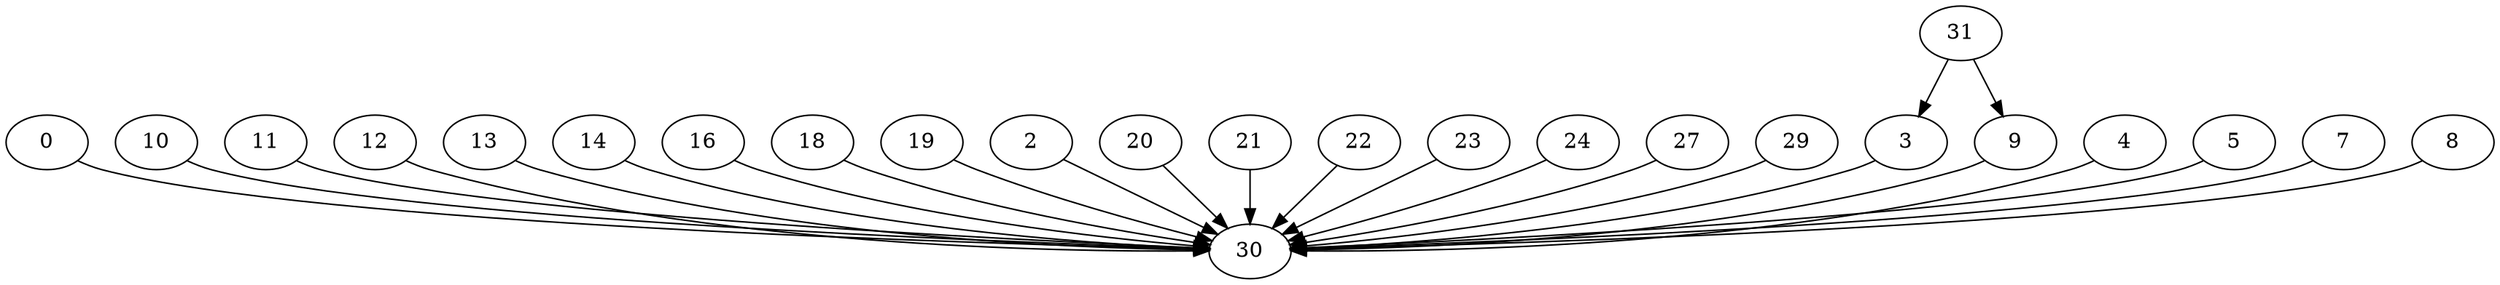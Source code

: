 digraph  {
	
	n14[label="0"];
	n7[label="10"];
	n15[label="11"];
	n10[label="12"];
	n8[label="13"];
	n6[label="14"];
	n25[label="16"];
	n1[label="18"];
	n22[label="19"];
	n20[label="2"];
	n11[label="20"];
	n17[label="21"];
	n23[label="22"];
	n24[label="23"];
	n16[label="24"];
	n13[label="27"];
	n21[label="29"];
	n19[label="3"];
	n2[label="30"];
	n18[label="31"];
	n4[label="4"];
	n3[label="5"];
	n9[label="7"];
	n5[label="8"];
	n12[label="9"];
	n14->n2[penwidth="1"];
	n7->n2[penwidth="1"];
	n15->n2[penwidth="1"];
	n10->n2[penwidth="1"];
	n8->n2[penwidth="1"];
	n6->n2[penwidth="1"];
	n25->n2[penwidth="1"];
	n1->n2[penwidth="1"];
	n22->n2[penwidth="1"];
	n20->n2[penwidth="1"];
	n11->n2[penwidth="1"];
	n17->n2[penwidth="1"];
	n23->n2[penwidth="1"];
	n24->n2[penwidth="1"];
	n16->n2[penwidth="1"];
	n13->n2[penwidth="1"];
	n21->n2[penwidth="1"];
	n19->n2[penwidth="1"];
	n18->n12[penwidth="1"];
	n18->n19[penwidth="1"];
	n4->n2[penwidth="1"];
	n3->n2[penwidth="1"];
	n9->n2[penwidth="1"];
	n5->n2[penwidth="1"];
	n12->n2[penwidth="1"];
	
}
